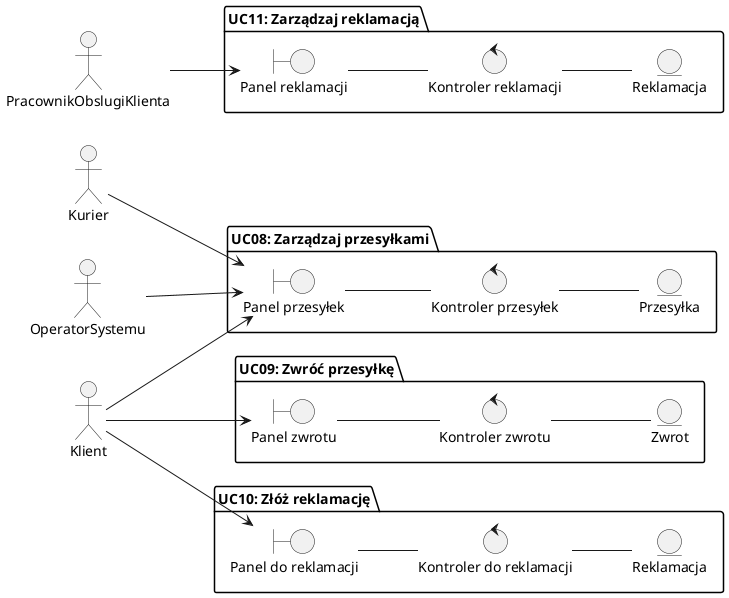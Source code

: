 @startuml
left to right direction

actor Klient
actor Kurier
actor OperatorSystemu
actor PracownikObslugiKlienta

package "UC08: Zarządzaj przesyłkami" {
  boundary PanelPrzesylek as "Panel przesyłek"
  control KontrolerPrzesylek as "Kontroler przesyłek"
  entity UC08_Przesylka as "Przesyłka"

  Klient --> PanelPrzesylek
  Kurier --> PanelPrzesylek
  OperatorSystemu --> PanelPrzesylek
  PanelPrzesylek -- KontrolerPrzesylek
  KontrolerPrzesylek -- UC08_Przesylka
}

package "UC09: Zwróć przesyłkę" {
  boundary PanelZwrotu as "Panel zwrotu"
  control KontrolerZwrotu as "Kontroler zwrotu"
  entity Zwrot

  Klient --> PanelZwrotu
  PanelZwrotu -- KontrolerZwrotu
  KontrolerZwrotu -- Zwrot
}

package "UC10: Złóż reklamację" {
  boundary PanelDoReklamacji as "Panel do reklamacji"
  control KontrolerDoReklamacji as "Kontroler do reklamacji"
  entity UC10_Reklamacja as "Reklamacja"

  Klient --> PanelDoReklamacji
  PanelDoReklamacji -- KontrolerDoReklamacji
  KontrolerDoReklamacji -- UC10_Reklamacja
}

package "UC11: Zarządzaj reklamacją" {
  boundary PanelReklamacji as "Panel reklamacji"
  control KontrolerReklamacji as "Kontroler reklamacji"
  entity UC11_Reklamacja as "Reklamacja"

  PracownikObslugiKlienta --> PanelReklamacji
  PanelReklamacji -- KontrolerReklamacji
  KontrolerReklamacji -- UC11_Reklamacja
}
@enduml
